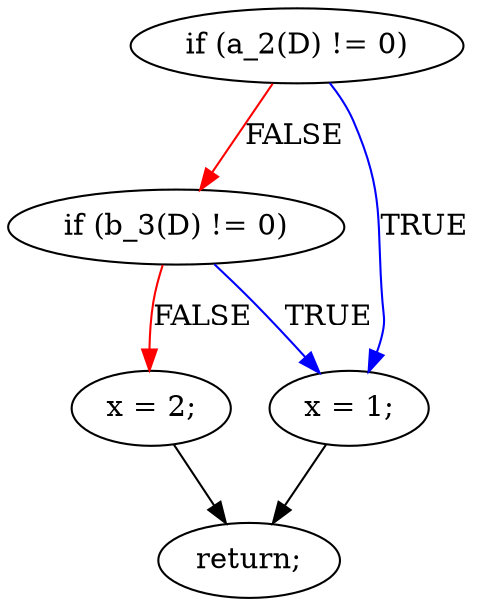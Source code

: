 digraph { // mcdc001c
    A2 [label="if (a_2(D) != 0)"];
    A3 [label="if (b_3(D) != 0)"];
    A4 [label="x = 1;"];
    A5 [label="x = 2;"];
    A6 [label="return;"];
    A2 -> A4 [label="TRUE", color="blue"];
    A2 -> A3 [label="FALSE", color="red"];
    A3 -> A4 [label="TRUE", color="blue"];
    A3 -> A5 [label="FALSE", color="red"];
    A4 -> A6 [label="", color="black"];
    A5 -> A6 [label="", color="black"];
}
